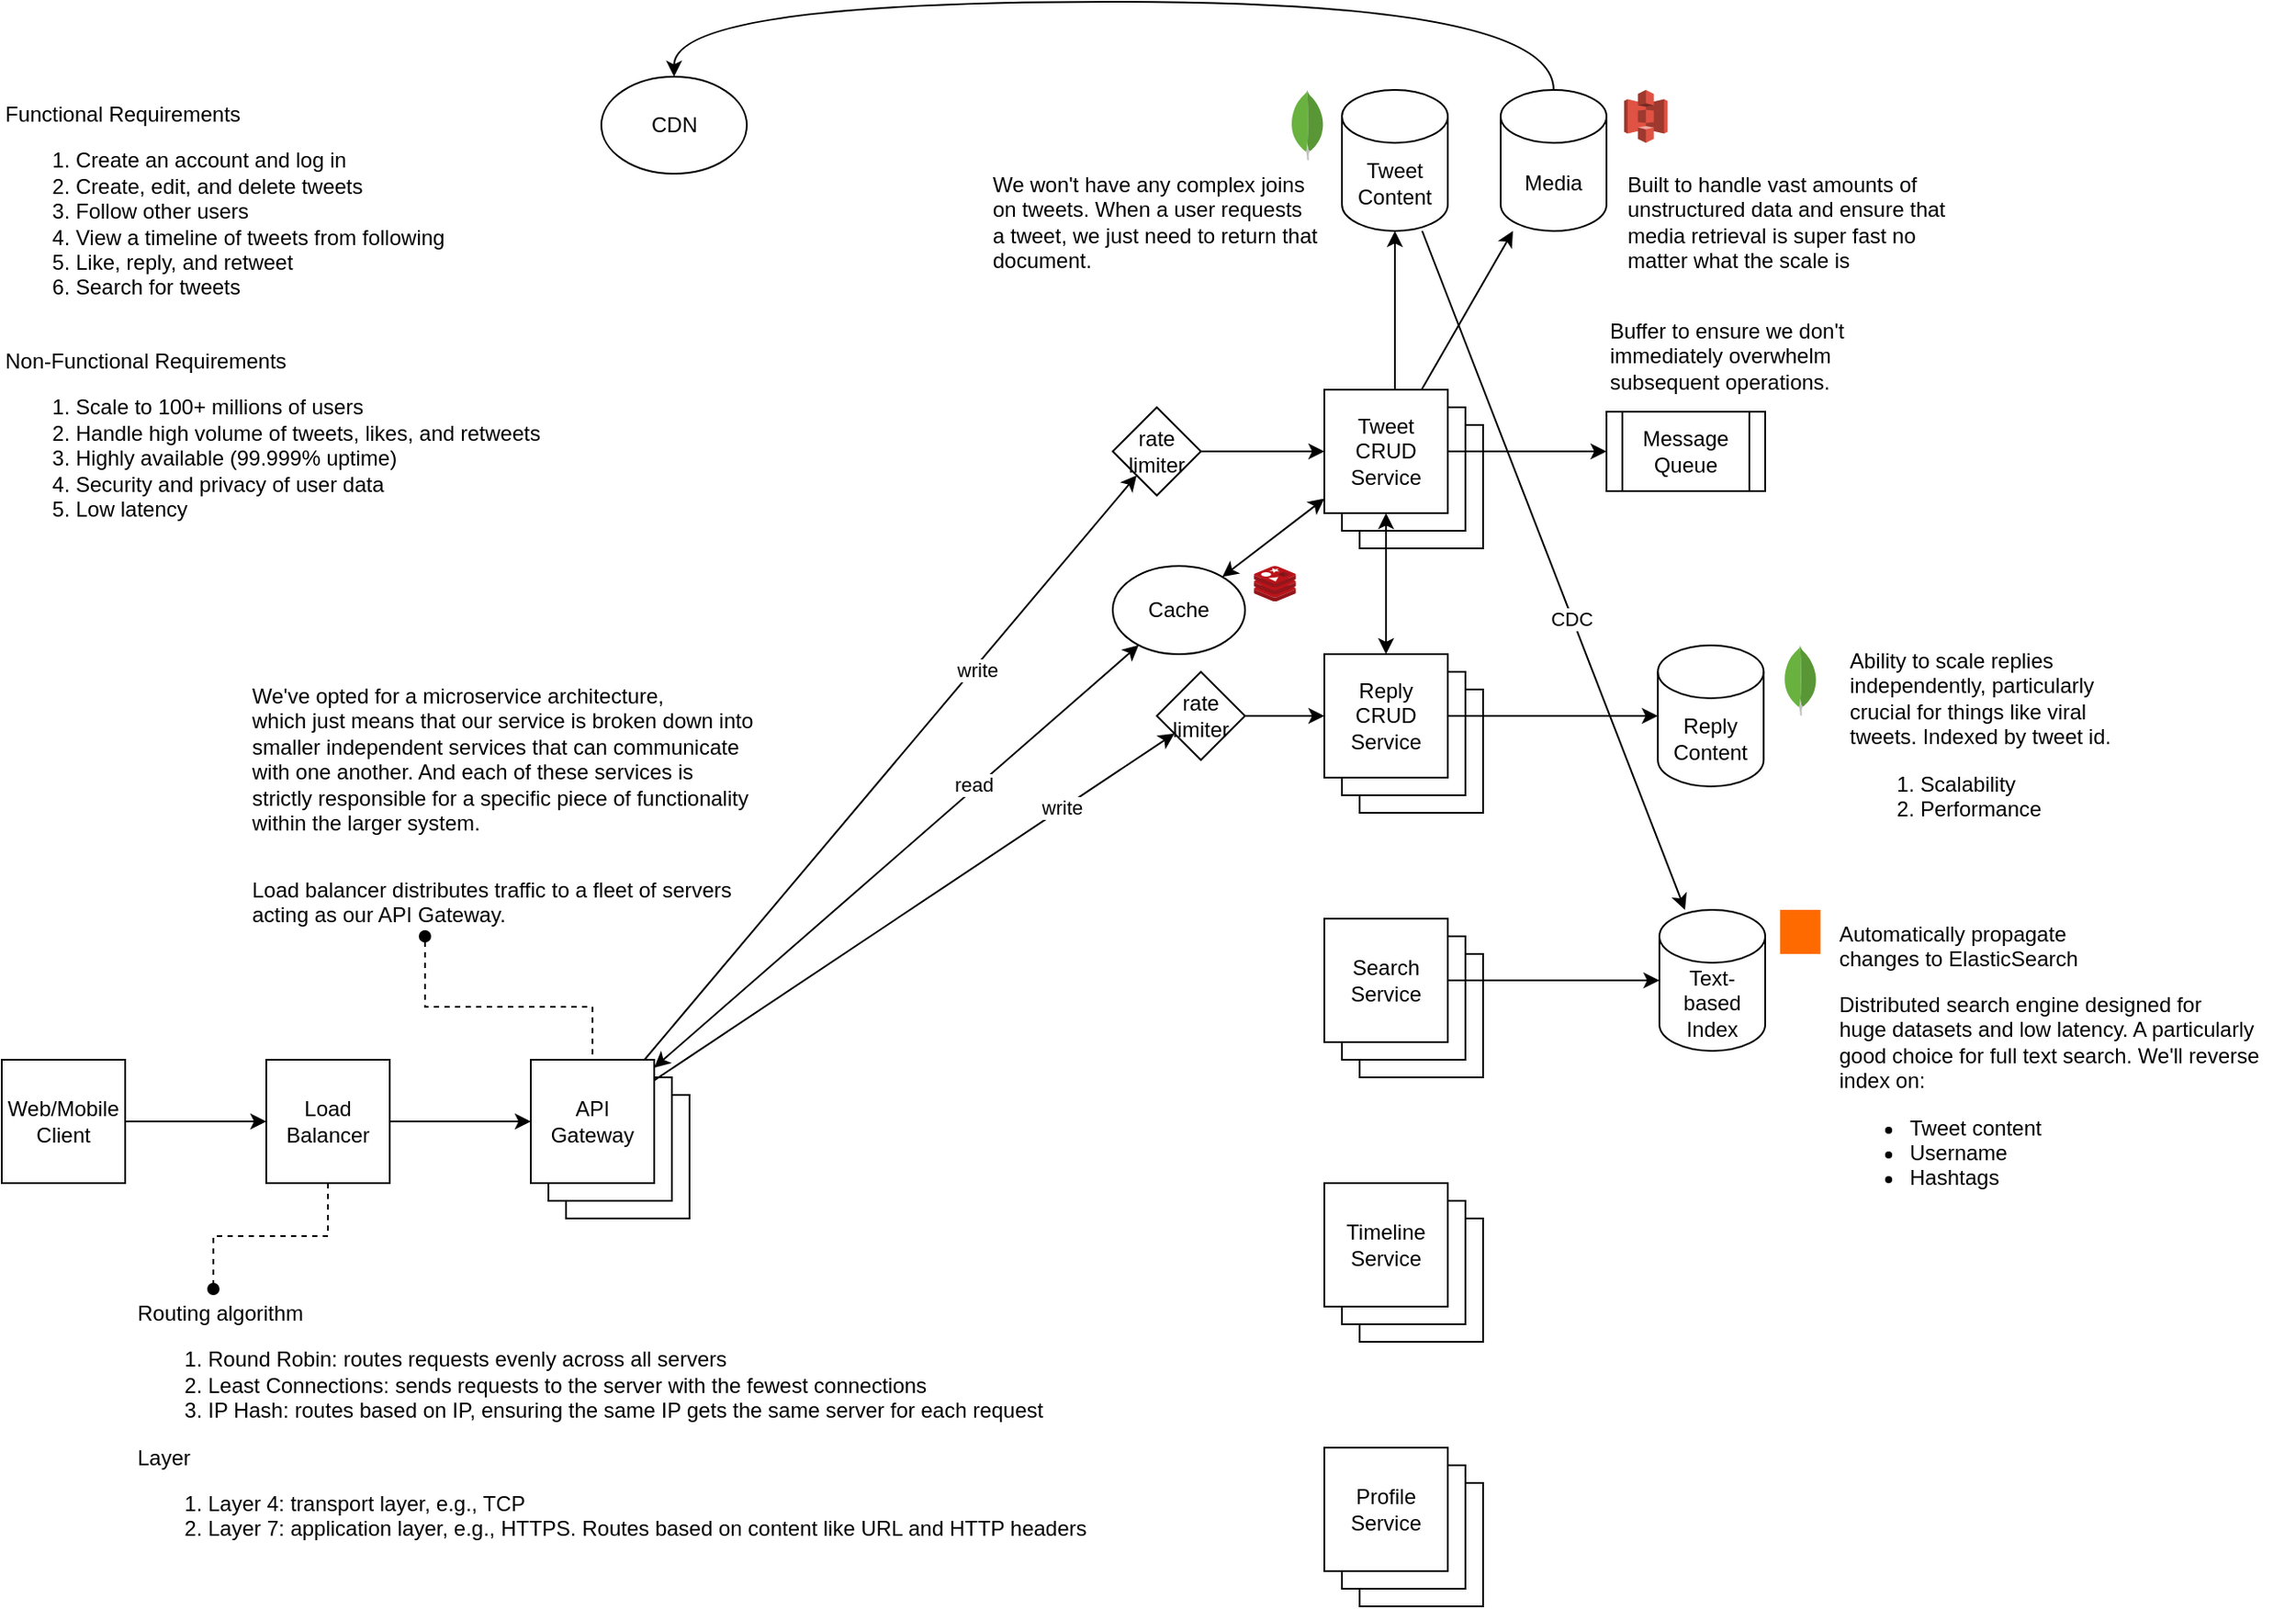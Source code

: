 <mxfile version="24.8.6">
  <diagram name="Page-1" id="yl6VplhR-ekL0wN9jrCL">
    <mxGraphModel dx="779" dy="784" grid="1" gridSize="10" guides="1" tooltips="1" connect="1" arrows="1" fold="1" page="1" pageScale="1" pageWidth="1700" pageHeight="1100" math="0" shadow="0">
      <root>
        <mxCell id="0" />
        <mxCell id="1" parent="0" />
        <mxCell id="7rh26Nzxe_kTH1MnesWK-20" value="" style="rounded=0;whiteSpace=wrap;html=1;" parent="1" vertex="1">
          <mxGeometry x="380" y="620" width="70" height="70" as="geometry" />
        </mxCell>
        <mxCell id="7rh26Nzxe_kTH1MnesWK-19" value="" style="rounded=0;whiteSpace=wrap;html=1;" parent="1" vertex="1">
          <mxGeometry x="370" y="610" width="70" height="70" as="geometry" />
        </mxCell>
        <mxCell id="7rh26Nzxe_kTH1MnesWK-2" value="Functional Requirements&lt;div&gt;&lt;ol&gt;&lt;li&gt;Create an account and log in&lt;/li&gt;&lt;li&gt;Create, edit, and delete tweets&lt;/li&gt;&lt;li&gt;Follow other users&lt;/li&gt;&lt;li&gt;View a timeline of tweets from following&lt;/li&gt;&lt;li&gt;Like, reply, and retweet&lt;/li&gt;&lt;li&gt;Search for tweets&lt;/li&gt;&lt;/ol&gt;&lt;/div&gt;" style="text;html=1;align=left;verticalAlign=top;resizable=0;points=[];autosize=1;strokeColor=none;fillColor=none;" parent="1" vertex="1">
          <mxGeometry x="60" y="50" width="270" height="140" as="geometry" />
        </mxCell>
        <mxCell id="7rh26Nzxe_kTH1MnesWK-3" value="Non-Functional Requirements&lt;div&gt;&lt;ol&gt;&lt;li&gt;Scale to 100+ millions of users&lt;/li&gt;&lt;li&gt;Handle high volume of tweets, likes, and retweets&lt;/li&gt;&lt;li&gt;Highly available (99.999% uptime)&lt;/li&gt;&lt;li&gt;Security and privacy of user data&lt;/li&gt;&lt;li&gt;Low latency&lt;/li&gt;&lt;/ol&gt;&lt;/div&gt;" style="text;html=1;align=left;verticalAlign=top;resizable=0;points=[];autosize=1;strokeColor=none;fillColor=none;" parent="1" vertex="1">
          <mxGeometry x="60" y="190" width="330" height="120" as="geometry" />
        </mxCell>
        <mxCell id="7rh26Nzxe_kTH1MnesWK-8" style="edgeStyle=orthogonalEdgeStyle;rounded=0;orthogonalLoop=1;jettySize=auto;html=1;" parent="1" source="7rh26Nzxe_kTH1MnesWK-15" target="7rh26Nzxe_kTH1MnesWK-16" edge="1">
          <mxGeometry relative="1" as="geometry">
            <mxPoint x="127.5" y="635" as="sourcePoint" />
            <mxPoint x="210" y="635" as="targetPoint" />
          </mxGeometry>
        </mxCell>
        <mxCell id="7rh26Nzxe_kTH1MnesWK-10" value="Routing algorithm&lt;div&gt;&lt;ol&gt;&lt;li&gt;Round Robin: routes requests evenly across all servers&lt;/li&gt;&lt;li&gt;Least Connections: sends requests to the server with the fewest connections&lt;/li&gt;&lt;li&gt;IP Hash: routes based on IP, ensuring the same IP gets the same server for each request&lt;/li&gt;&lt;/ol&gt;&lt;div&gt;Layer&lt;/div&gt;&lt;/div&gt;&lt;div&gt;&lt;ol&gt;&lt;li&gt;Layer 4: transport layer, e.g., TCP&lt;/li&gt;&lt;li&gt;Layer 7: application layer, e.g., HTTPS. Routes based on content like URL and HTTP headers&lt;/li&gt;&lt;/ol&gt;&lt;/div&gt;" style="text;html=1;align=left;verticalAlign=top;resizable=0;points=[];autosize=1;strokeColor=none;fillColor=none;" parent="1" vertex="1">
          <mxGeometry x="135" y="730" width="560" height="160" as="geometry" />
        </mxCell>
        <mxCell id="7rh26Nzxe_kTH1MnesWK-11" style="edgeStyle=orthogonalEdgeStyle;rounded=0;orthogonalLoop=1;jettySize=auto;html=1;endArrow=oval;endFill=1;dashed=1;" parent="1" source="7rh26Nzxe_kTH1MnesWK-16" target="7rh26Nzxe_kTH1MnesWK-10" edge="1">
          <mxGeometry relative="1" as="geometry">
            <mxPoint x="242" y="660" as="sourcePoint" />
            <Array as="points">
              <mxPoint x="245" y="700" />
              <mxPoint x="180" y="700" />
            </Array>
          </mxGeometry>
        </mxCell>
        <mxCell id="7rh26Nzxe_kTH1MnesWK-15" value="Web/Mobile Client" style="rounded=0;whiteSpace=wrap;html=1;" parent="1" vertex="1">
          <mxGeometry x="60" y="600" width="70" height="70" as="geometry" />
        </mxCell>
        <mxCell id="7rh26Nzxe_kTH1MnesWK-21" style="edgeStyle=orthogonalEdgeStyle;rounded=0;orthogonalLoop=1;jettySize=auto;html=1;" parent="1" source="7rh26Nzxe_kTH1MnesWK-16" target="7rh26Nzxe_kTH1MnesWK-17" edge="1">
          <mxGeometry relative="1" as="geometry" />
        </mxCell>
        <mxCell id="7rh26Nzxe_kTH1MnesWK-16" value="Load Balancer" style="rounded=0;whiteSpace=wrap;html=1;" parent="1" vertex="1">
          <mxGeometry x="210" y="600" width="70" height="70" as="geometry" />
        </mxCell>
        <mxCell id="7rh26Nzxe_kTH1MnesWK-68" style="rounded=0;orthogonalLoop=1;jettySize=auto;html=1;startArrow=classic;startFill=1;" parent="1" source="7rh26Nzxe_kTH1MnesWK-17" target="7rh26Nzxe_kTH1MnesWK-65" edge="1">
          <mxGeometry relative="1" as="geometry" />
        </mxCell>
        <mxCell id="7rh26Nzxe_kTH1MnesWK-77" value="read" style="edgeLabel;html=1;align=center;verticalAlign=middle;resizable=0;points=[];" parent="7rh26Nzxe_kTH1MnesWK-68" vertex="1" connectable="0">
          <mxGeometry x="0.327" y="2" relative="1" as="geometry">
            <mxPoint as="offset" />
          </mxGeometry>
        </mxCell>
        <mxCell id="7rh26Nzxe_kTH1MnesWK-76" style="rounded=0;orthogonalLoop=1;jettySize=auto;html=1;" parent="1" source="7rh26Nzxe_kTH1MnesWK-17" target="7rh26Nzxe_kTH1MnesWK-74" edge="1">
          <mxGeometry relative="1" as="geometry" />
        </mxCell>
        <mxCell id="7rh26Nzxe_kTH1MnesWK-78" value="write" style="edgeLabel;html=1;align=center;verticalAlign=middle;resizable=0;points=[];" parent="7rh26Nzxe_kTH1MnesWK-76" vertex="1" connectable="0">
          <mxGeometry x="0.568" y="1" relative="1" as="geometry">
            <mxPoint as="offset" />
          </mxGeometry>
        </mxCell>
        <mxCell id="7rh26Nzxe_kTH1MnesWK-17" value="API&lt;div&gt;Gateway&lt;/div&gt;" style="rounded=0;whiteSpace=wrap;html=1;" parent="1" vertex="1">
          <mxGeometry x="360" y="600" width="70" height="70" as="geometry" />
        </mxCell>
        <mxCell id="7rh26Nzxe_kTH1MnesWK-24" style="edgeStyle=orthogonalEdgeStyle;rounded=0;orthogonalLoop=1;jettySize=auto;html=1;endArrow=none;endFill=0;startArrow=oval;startFill=1;dashed=1;" parent="1" source="7rh26Nzxe_kTH1MnesWK-23" target="7rh26Nzxe_kTH1MnesWK-17" edge="1">
          <mxGeometry relative="1" as="geometry">
            <Array as="points">
              <mxPoint x="300" y="570" />
              <mxPoint x="395" y="570" />
            </Array>
          </mxGeometry>
        </mxCell>
        <mxCell id="7rh26Nzxe_kTH1MnesWK-23" value="Load balancer distributes traffic to a fleet of servers&lt;div&gt;acting as our API Gateway.&lt;br&gt;&lt;/div&gt;" style="text;html=1;align=left;verticalAlign=top;resizable=0;points=[];autosize=1;strokeColor=none;fillColor=none;" parent="1" vertex="1">
          <mxGeometry x="200" y="490" width="300" height="40" as="geometry" />
        </mxCell>
        <mxCell id="7rh26Nzxe_kTH1MnesWK-30" value="" style="rounded=0;whiteSpace=wrap;html=1;" parent="1" vertex="1">
          <mxGeometry x="830" y="240" width="70" height="70" as="geometry" />
        </mxCell>
        <mxCell id="7rh26Nzxe_kTH1MnesWK-31" value="" style="rounded=0;whiteSpace=wrap;html=1;" parent="1" vertex="1">
          <mxGeometry x="820" y="230" width="70" height="70" as="geometry" />
        </mxCell>
        <mxCell id="7rh26Nzxe_kTH1MnesWK-61" style="rounded=0;orthogonalLoop=1;jettySize=auto;html=1;edgeStyle=orthogonalEdgeStyle;" parent="1" source="7rh26Nzxe_kTH1MnesWK-32" target="7rh26Nzxe_kTH1MnesWK-50" edge="1">
          <mxGeometry relative="1" as="geometry">
            <Array as="points">
              <mxPoint x="850" y="200" />
              <mxPoint x="850" y="200" />
            </Array>
          </mxGeometry>
        </mxCell>
        <mxCell id="7rh26Nzxe_kTH1MnesWK-62" style="rounded=0;orthogonalLoop=1;jettySize=auto;html=1;" parent="1" source="7rh26Nzxe_kTH1MnesWK-32" target="7rh26Nzxe_kTH1MnesWK-53" edge="1">
          <mxGeometry relative="1" as="geometry" />
        </mxCell>
        <mxCell id="7rh26Nzxe_kTH1MnesWK-80" style="edgeStyle=orthogonalEdgeStyle;rounded=0;orthogonalLoop=1;jettySize=auto;html=1;startArrow=classic;startFill=1;" parent="1" source="7rh26Nzxe_kTH1MnesWK-32" target="7rh26Nzxe_kTH1MnesWK-35" edge="1">
          <mxGeometry relative="1" as="geometry" />
        </mxCell>
        <mxCell id="LVcmJT50i-SQsKUhWVvA-6" style="edgeStyle=orthogonalEdgeStyle;rounded=0;orthogonalLoop=1;jettySize=auto;html=1;" edge="1" parent="1" source="7rh26Nzxe_kTH1MnesWK-32" target="LVcmJT50i-SQsKUhWVvA-5">
          <mxGeometry relative="1" as="geometry" />
        </mxCell>
        <mxCell id="7rh26Nzxe_kTH1MnesWK-32" value="Tweet CRUD Service" style="rounded=0;whiteSpace=wrap;html=1;" parent="1" vertex="1">
          <mxGeometry x="810" y="220" width="70" height="70" as="geometry" />
        </mxCell>
        <mxCell id="7rh26Nzxe_kTH1MnesWK-33" value="" style="rounded=0;whiteSpace=wrap;html=1;" parent="1" vertex="1">
          <mxGeometry x="830" y="390" width="70" height="70" as="geometry" />
        </mxCell>
        <mxCell id="7rh26Nzxe_kTH1MnesWK-34" value="" style="rounded=0;whiteSpace=wrap;html=1;" parent="1" vertex="1">
          <mxGeometry x="820" y="380" width="70" height="70" as="geometry" />
        </mxCell>
        <mxCell id="7rh26Nzxe_kTH1MnesWK-35" value="Reply CRUD Service" style="rounded=0;whiteSpace=wrap;html=1;" parent="1" vertex="1">
          <mxGeometry x="810" y="370" width="70" height="70" as="geometry" />
        </mxCell>
        <mxCell id="7rh26Nzxe_kTH1MnesWK-36" value="&lt;div&gt;We&#39;ve opted for a microservice architecture,&lt;br&gt;&lt;/div&gt;&lt;div&gt;which just means that our service is broken down into&amp;nbsp;&lt;/div&gt;&lt;div&gt;smaller independent services that can communicate&lt;/div&gt;&lt;div&gt;with one another. And each of these services is&lt;/div&gt;&lt;div&gt;strictly responsible for a specific piece of functionality&lt;/div&gt;&lt;div&gt;within the larger system.&lt;/div&gt;" style="text;html=1;align=left;verticalAlign=top;resizable=0;points=[];autosize=1;strokeColor=none;fillColor=none;" parent="1" vertex="1">
          <mxGeometry x="200" y="380" width="310" height="100" as="geometry" />
        </mxCell>
        <mxCell id="7rh26Nzxe_kTH1MnesWK-37" value="&lt;div&gt;Ability to scale replies&lt;/div&gt;&lt;div&gt;independently, particularly&lt;/div&gt;&lt;div&gt;crucial for things like viral&lt;/div&gt;&lt;div&gt;tweets. Indexed by tweet id.&lt;/div&gt;&lt;div&gt;&lt;ol&gt;&lt;li&gt;Scalability&lt;/li&gt;&lt;li&gt;Performance&lt;/li&gt;&lt;/ol&gt;&lt;/div&gt;" style="text;html=1;align=left;verticalAlign=top;resizable=0;points=[];autosize=1;strokeColor=none;fillColor=none;spacingLeft=6;" parent="1" vertex="1">
          <mxGeometry x="1100" y="360" width="180" height="120" as="geometry" />
        </mxCell>
        <mxCell id="7rh26Nzxe_kTH1MnesWK-38" value="" style="rounded=0;whiteSpace=wrap;html=1;" parent="1" vertex="1">
          <mxGeometry x="830" y="540" width="70" height="70" as="geometry" />
        </mxCell>
        <mxCell id="7rh26Nzxe_kTH1MnesWK-39" value="" style="rounded=0;whiteSpace=wrap;html=1;" parent="1" vertex="1">
          <mxGeometry x="820" y="530" width="70" height="70" as="geometry" />
        </mxCell>
        <mxCell id="7rh26Nzxe_kTH1MnesWK-83" style="edgeStyle=orthogonalEdgeStyle;rounded=0;orthogonalLoop=1;jettySize=auto;html=1;" parent="1" source="7rh26Nzxe_kTH1MnesWK-40" target="7rh26Nzxe_kTH1MnesWK-81" edge="1">
          <mxGeometry relative="1" as="geometry" />
        </mxCell>
        <mxCell id="7rh26Nzxe_kTH1MnesWK-40" value="Search Service" style="rounded=0;whiteSpace=wrap;html=1;" parent="1" vertex="1">
          <mxGeometry x="810" y="520" width="70" height="70" as="geometry" />
        </mxCell>
        <mxCell id="7rh26Nzxe_kTH1MnesWK-41" value="" style="rounded=0;whiteSpace=wrap;html=1;" parent="1" vertex="1">
          <mxGeometry x="830" y="690" width="70" height="70" as="geometry" />
        </mxCell>
        <mxCell id="7rh26Nzxe_kTH1MnesWK-42" value="" style="rounded=0;whiteSpace=wrap;html=1;" parent="1" vertex="1">
          <mxGeometry x="820" y="680" width="70" height="70" as="geometry" />
        </mxCell>
        <mxCell id="7rh26Nzxe_kTH1MnesWK-43" value="Timeline Service" style="rounded=0;whiteSpace=wrap;html=1;" parent="1" vertex="1">
          <mxGeometry x="810" y="670" width="70" height="70" as="geometry" />
        </mxCell>
        <mxCell id="7rh26Nzxe_kTH1MnesWK-44" value="" style="rounded=0;whiteSpace=wrap;html=1;" parent="1" vertex="1">
          <mxGeometry x="830" y="840" width="70" height="70" as="geometry" />
        </mxCell>
        <mxCell id="7rh26Nzxe_kTH1MnesWK-45" value="" style="rounded=0;whiteSpace=wrap;html=1;" parent="1" vertex="1">
          <mxGeometry x="820" y="830" width="70" height="70" as="geometry" />
        </mxCell>
        <mxCell id="7rh26Nzxe_kTH1MnesWK-46" value="Profile Service" style="rounded=0;whiteSpace=wrap;html=1;" parent="1" vertex="1">
          <mxGeometry x="810" y="820" width="70" height="70" as="geometry" />
        </mxCell>
        <mxCell id="7rh26Nzxe_kTH1MnesWK-50" value="Tweet Content" style="shape=cylinder3;whiteSpace=wrap;html=1;boundedLbl=1;backgroundOutline=1;size=15;" parent="1" vertex="1">
          <mxGeometry x="820" y="50" width="60" height="80" as="geometry" />
        </mxCell>
        <mxCell id="7rh26Nzxe_kTH1MnesWK-52" value="" style="dashed=0;outlineConnect=0;html=1;align=center;labelPosition=center;verticalLabelPosition=bottom;verticalAlign=top;shape=mxgraph.weblogos.mongodb" parent="1" vertex="1">
          <mxGeometry x="790.88" y="50" width="19.12" height="40" as="geometry" />
        </mxCell>
        <mxCell id="7rh26Nzxe_kTH1MnesWK-53" value="Media" style="shape=cylinder3;whiteSpace=wrap;html=1;boundedLbl=1;backgroundOutline=1;size=15;" parent="1" vertex="1">
          <mxGeometry x="910" y="50" width="60" height="80" as="geometry" />
        </mxCell>
        <mxCell id="7rh26Nzxe_kTH1MnesWK-54" value="" style="outlineConnect=0;dashed=0;verticalLabelPosition=bottom;verticalAlign=top;align=center;html=1;shape=mxgraph.aws3.s3;fillColor=#E05243;gradientColor=none;" parent="1" vertex="1">
          <mxGeometry x="980" y="50" width="24.68" height="30" as="geometry" />
        </mxCell>
        <mxCell id="7rh26Nzxe_kTH1MnesWK-55" value="Built to handle vast amounts of&lt;div&gt;unstructured data and ensure that&lt;/div&gt;&lt;div&gt;media retrieval is super fast no&lt;/div&gt;&lt;div&gt;matter what the scale is&lt;/div&gt;" style="text;html=1;align=left;verticalAlign=top;resizable=0;points=[];autosize=1;strokeColor=none;fillColor=none;" parent="1" vertex="1">
          <mxGeometry x="980" y="90" width="200" height="70" as="geometry" />
        </mxCell>
        <mxCell id="7rh26Nzxe_kTH1MnesWK-56" value="We won&#39;t have any complex joins&lt;div&gt;on tweets. When a user requests&lt;/div&gt;&lt;div&gt;a tweet, we just need to return that&lt;/div&gt;&lt;div&gt;document.&lt;/div&gt;" style="text;html=1;align=left;verticalAlign=top;resizable=0;points=[];autosize=1;strokeColor=none;fillColor=none;" parent="1" vertex="1">
          <mxGeometry x="620" y="90" width="210" height="70" as="geometry" />
        </mxCell>
        <mxCell id="7rh26Nzxe_kTH1MnesWK-59" style="rounded=0;orthogonalLoop=1;jettySize=auto;html=1;" parent="1" source="7rh26Nzxe_kTH1MnesWK-57" target="7rh26Nzxe_kTH1MnesWK-32" edge="1">
          <mxGeometry relative="1" as="geometry" />
        </mxCell>
        <mxCell id="7rh26Nzxe_kTH1MnesWK-57" value="rate limiter" style="rhombus;whiteSpace=wrap;html=1;" parent="1" vertex="1">
          <mxGeometry x="690" y="230" width="50" height="50" as="geometry" />
        </mxCell>
        <mxCell id="7rh26Nzxe_kTH1MnesWK-58" value="" style="edgeStyle=none;orthogonalLoop=1;jettySize=auto;html=1;rounded=0;" parent="1" source="7rh26Nzxe_kTH1MnesWK-17" target="7rh26Nzxe_kTH1MnesWK-57" edge="1">
          <mxGeometry width="80" relative="1" as="geometry">
            <mxPoint x="870" y="450" as="sourcePoint" />
            <mxPoint x="950" y="450" as="targetPoint" />
            <Array as="points" />
          </mxGeometry>
        </mxCell>
        <mxCell id="7rh26Nzxe_kTH1MnesWK-60" value="write" style="edgeLabel;html=1;align=center;verticalAlign=middle;resizable=0;points=[];" parent="7rh26Nzxe_kTH1MnesWK-58" vertex="1" connectable="0">
          <mxGeometry x="0.339" y="-2" relative="1" as="geometry">
            <mxPoint y="-1" as="offset" />
          </mxGeometry>
        </mxCell>
        <mxCell id="7rh26Nzxe_kTH1MnesWK-67" style="edgeStyle=orthogonalEdgeStyle;rounded=0;orthogonalLoop=1;jettySize=auto;html=1;curved=1;startArrow=classic;startFill=1;endArrow=none;endFill=0;" parent="1" source="7rh26Nzxe_kTH1MnesWK-64" target="7rh26Nzxe_kTH1MnesWK-53" edge="1">
          <mxGeometry relative="1" as="geometry">
            <Array as="points">
              <mxPoint x="441" />
              <mxPoint x="940" />
            </Array>
          </mxGeometry>
        </mxCell>
        <mxCell id="7rh26Nzxe_kTH1MnesWK-64" value="CDN" style="ellipse;whiteSpace=wrap;html=1;" parent="1" vertex="1">
          <mxGeometry x="400" y="42.5" width="82.5" height="55" as="geometry" />
        </mxCell>
        <mxCell id="7rh26Nzxe_kTH1MnesWK-69" style="rounded=0;orthogonalLoop=1;jettySize=auto;html=1;startArrow=classic;startFill=1;" parent="1" source="7rh26Nzxe_kTH1MnesWK-65" target="7rh26Nzxe_kTH1MnesWK-32" edge="1">
          <mxGeometry relative="1" as="geometry" />
        </mxCell>
        <mxCell id="7rh26Nzxe_kTH1MnesWK-65" value="Cache" style="ellipse;whiteSpace=wrap;html=1;" parent="1" vertex="1">
          <mxGeometry x="690" y="320" width="75" height="50" as="geometry" />
        </mxCell>
        <mxCell id="7rh26Nzxe_kTH1MnesWK-66" value="" style="image;sketch=0;aspect=fixed;html=1;points=[];align=center;fontSize=12;image=img/lib/mscae/Cache_Redis_Product.svg;" parent="1" vertex="1">
          <mxGeometry x="770.07" y="320" width="23.81" height="20" as="geometry" />
        </mxCell>
        <mxCell id="7rh26Nzxe_kTH1MnesWK-70" value="Reply Content" style="shape=cylinder3;whiteSpace=wrap;html=1;boundedLbl=1;backgroundOutline=1;size=15;" parent="1" vertex="1">
          <mxGeometry x="999.12" y="365" width="60" height="80" as="geometry" />
        </mxCell>
        <mxCell id="7rh26Nzxe_kTH1MnesWK-71" value="" style="dashed=0;outlineConnect=0;html=1;align=center;labelPosition=center;verticalLabelPosition=bottom;verticalAlign=top;shape=mxgraph.weblogos.mongodb" parent="1" vertex="1">
          <mxGeometry x="1070.44" y="365" width="19.12" height="40" as="geometry" />
        </mxCell>
        <mxCell id="7rh26Nzxe_kTH1MnesWK-72" style="edgeStyle=orthogonalEdgeStyle;rounded=0;orthogonalLoop=1;jettySize=auto;html=1;" parent="1" source="7rh26Nzxe_kTH1MnesWK-35" target="7rh26Nzxe_kTH1MnesWK-70" edge="1">
          <mxGeometry relative="1" as="geometry">
            <mxPoint x="880" y="405" as="sourcePoint" />
            <Array as="points">
              <mxPoint x="980" y="405" />
              <mxPoint x="980" y="405" />
            </Array>
          </mxGeometry>
        </mxCell>
        <mxCell id="7rh26Nzxe_kTH1MnesWK-75" style="edgeStyle=orthogonalEdgeStyle;rounded=0;orthogonalLoop=1;jettySize=auto;html=1;" parent="1" source="7rh26Nzxe_kTH1MnesWK-74" target="7rh26Nzxe_kTH1MnesWK-35" edge="1">
          <mxGeometry relative="1" as="geometry" />
        </mxCell>
        <mxCell id="7rh26Nzxe_kTH1MnesWK-74" value="rate limiter" style="rhombus;whiteSpace=wrap;html=1;" parent="1" vertex="1">
          <mxGeometry x="715" y="380" width="50" height="50" as="geometry" />
        </mxCell>
        <mxCell id="7rh26Nzxe_kTH1MnesWK-81" value="Text-based Index" style="shape=cylinder3;whiteSpace=wrap;html=1;boundedLbl=1;backgroundOutline=1;size=15;" parent="1" vertex="1">
          <mxGeometry x="1000" y="515" width="60" height="80" as="geometry" />
        </mxCell>
        <mxCell id="7rh26Nzxe_kTH1MnesWK-82" value="" style="points=[];aspect=fixed;html=1;align=center;shadow=0;dashed=0;fillColor=#FF6A00;strokeColor=none;shape=mxgraph.alibaba_cloud.elasticsearch;" parent="1" vertex="1">
          <mxGeometry x="1068.44" y="515" width="22.91" height="25" as="geometry" />
        </mxCell>
        <mxCell id="7rh26Nzxe_kTH1MnesWK-84" value="&lt;div&gt;Distributed search engine designed for&lt;/div&gt;&lt;div&gt;huge datasets and low latency. A particularly&lt;/div&gt;&lt;div&gt;good choice for full text search. We&#39;ll reverse&lt;/div&gt;&lt;div&gt;index on:&lt;/div&gt;&lt;div&gt;&lt;ul&gt;&lt;li&gt;Tweet content&lt;/li&gt;&lt;li&gt;Username&lt;/li&gt;&lt;li&gt;Hashtags&lt;/li&gt;&lt;/ul&gt;&lt;/div&gt;" style="text;html=1;align=left;verticalAlign=top;resizable=0;points=[];autosize=1;strokeColor=none;fillColor=none;" parent="1" vertex="1">
          <mxGeometry x="1100" y="555" width="260" height="140" as="geometry" />
        </mxCell>
        <mxCell id="7rh26Nzxe_kTH1MnesWK-85" style="rounded=0;orthogonalLoop=1;jettySize=auto;html=1;elbow=vertical;" parent="1" source="7rh26Nzxe_kTH1MnesWK-50" target="7rh26Nzxe_kTH1MnesWK-81" edge="1">
          <mxGeometry relative="1" as="geometry" />
        </mxCell>
        <mxCell id="7rh26Nzxe_kTH1MnesWK-86" value="CDC" style="edgeLabel;html=1;align=center;verticalAlign=middle;resizable=0;points=[];" parent="7rh26Nzxe_kTH1MnesWK-85" vertex="1" connectable="0">
          <mxGeometry x="-0.506" y="1" relative="1" as="geometry">
            <mxPoint x="47" y="125" as="offset" />
          </mxGeometry>
        </mxCell>
        <mxCell id="LVcmJT50i-SQsKUhWVvA-1" value="Automatically propagate&lt;div&gt;changes to ElasticSearch&lt;/div&gt;" style="text;html=1;align=left;verticalAlign=top;resizable=0;points=[];autosize=1;strokeColor=none;fillColor=none;" vertex="1" parent="1">
          <mxGeometry x="1100" y="515" width="160" height="40" as="geometry" />
        </mxCell>
        <mxCell id="LVcmJT50i-SQsKUhWVvA-5" value="Message&lt;div&gt;Queue&lt;/div&gt;" style="shape=process;whiteSpace=wrap;html=1;backgroundOutline=1;" vertex="1" parent="1">
          <mxGeometry x="970" y="232.5" width="90" height="45" as="geometry" />
        </mxCell>
        <mxCell id="LVcmJT50i-SQsKUhWVvA-7" value="Buffer to ensure we don&#39;t&lt;div&gt;immediately overwhelm&lt;/div&gt;&lt;div&gt;subsequent operations.&lt;/div&gt;" style="text;html=1;align=left;verticalAlign=top;resizable=0;points=[];autosize=1;strokeColor=none;fillColor=none;" vertex="1" parent="1">
          <mxGeometry x="970" y="172.5" width="160" height="60" as="geometry" />
        </mxCell>
      </root>
    </mxGraphModel>
  </diagram>
</mxfile>
